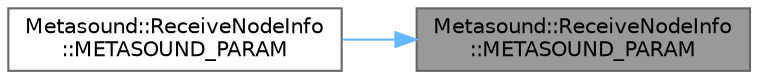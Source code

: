 digraph "Metasound::ReceiveNodeInfo::METASOUND_PARAM"
{
 // INTERACTIVE_SVG=YES
 // LATEX_PDF_SIZE
  bgcolor="transparent";
  edge [fontname=Helvetica,fontsize=10,labelfontname=Helvetica,labelfontsize=10];
  node [fontname=Helvetica,fontsize=10,shape=box,height=0.2,width=0.4];
  rankdir="RL";
  Node1 [id="Node000001",label="Metasound::ReceiveNodeInfo\l::METASOUND_PARAM",height=0.2,width=0.4,color="gray40", fillcolor="grey60", style="filled", fontcolor="black",tooltip=" "];
  Node1 -> Node2 [id="edge1_Node000001_Node000002",dir="back",color="steelblue1",style="solid",tooltip=" "];
  Node2 [id="Node000002",label="Metasound::ReceiveNodeInfo\l::METASOUND_PARAM",height=0.2,width=0.4,color="grey40", fillcolor="white", style="filled",URL="$d2/de6/namespaceMetasound_1_1ReceiveNodeInfo.html#a53b37481e49b839d3ad10e5d51d848cb",tooltip=" "];
}
